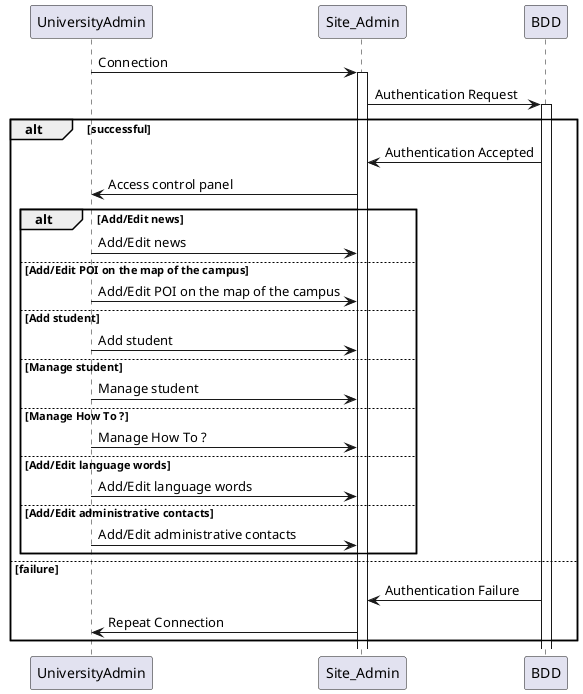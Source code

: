 @startuml

UniversityAdmin -> Site_Admin: Connection
activate Site_Admin


Site_Admin -> BDD: Authentication Request
activate BDD

alt successful

    BDD -> Site_Admin: Authentication Accepted
    Site_Admin -> UniversityAdmin : Access control panel

        alt Add/Edit news
            UniversityAdmin -> Site_Admin: Add/Edit news

        else Add/Edit POI on the map of the campus
            UniversityAdmin -> Site_Admin: Add/Edit POI on the map of the campus

        else Add student
             UniversityAdmin -> Site_Admin: Add student

        else Manage student
             UniversityAdmin -> Site_Admin: Manage student

        else Manage How To ?
             UniversityAdmin -> Site_Admin: Manage How To ?

        else Add/Edit language words
             UniversityAdmin -> Site_Admin: Add/Edit language words

        else Add/Edit administrative contacts
             UniversityAdmin -> Site_Admin: Add/Edit administrative contacts

        end

else failure

    BDD -> Site_Admin: Authentication Failure
    Site_Admin->UniversityAdmin : Repeat Connection
end


@enduml